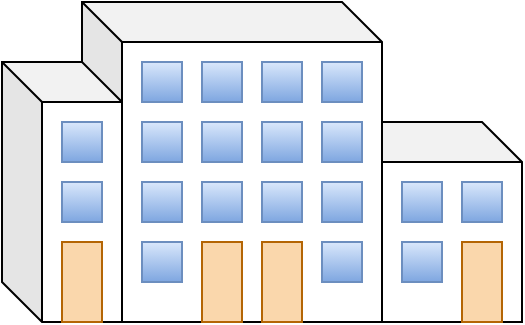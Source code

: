 <mxfile version="21.8.2" type="device">
  <diagram name="Page-1" id="b0SI5Lart0FxwE3Wi9jR">
    <mxGraphModel dx="819" dy="2051" grid="1" gridSize="10" guides="1" tooltips="1" connect="1" arrows="1" fold="1" page="1" pageScale="1" pageWidth="1200" pageHeight="1600" math="0" shadow="0">
      <root>
        <mxCell id="0" />
        <mxCell id="1" parent="0" />
        <mxCell id="C72fU_bbEhZobok3A3r3-19" value="" style="shape=cube;whiteSpace=wrap;html=1;boundedLbl=1;backgroundOutline=1;darkOpacity=0.05;darkOpacity2=0.1;size=20;fillStyle=auto;shadow=0;gradientDirection=north;" vertex="1" parent="1">
          <mxGeometry x="210" y="50" width="90" height="100" as="geometry" />
        </mxCell>
        <mxCell id="C72fU_bbEhZobok3A3r3-24" value="" style="whiteSpace=wrap;html=1;aspect=fixed;fillColor=#dae8fc;strokeColor=#6c8ebf;gradientColor=#7ea6e0;" vertex="1" parent="1">
          <mxGeometry x="240" y="80" width="20" height="20" as="geometry" />
        </mxCell>
        <mxCell id="C72fU_bbEhZobok3A3r3-25" value="" style="whiteSpace=wrap;html=1;aspect=fixed;fillColor=#dae8fc;strokeColor=#6c8ebf;gradientColor=#7ea6e0;" vertex="1" parent="1">
          <mxGeometry x="270" y="80" width="20" height="20" as="geometry" />
        </mxCell>
        <mxCell id="C72fU_bbEhZobok3A3r3-28" value="" style="whiteSpace=wrap;html=1;aspect=fixed;fillColor=#dae8fc;strokeColor=#6c8ebf;gradientColor=#7ea6e0;" vertex="1" parent="1">
          <mxGeometry x="240" y="110" width="20" height="20" as="geometry" />
        </mxCell>
        <mxCell id="C72fU_bbEhZobok3A3r3-30" value="" style="rounded=0;whiteSpace=wrap;html=1;fillColor=#fad7ac;strokeColor=#b46504;" vertex="1" parent="1">
          <mxGeometry x="270" y="110" width="20" height="40" as="geometry" />
        </mxCell>
        <mxCell id="C72fU_bbEhZobok3A3r3-2" value="" style="shape=cube;whiteSpace=wrap;html=1;boundedLbl=1;backgroundOutline=1;darkOpacity=0.05;darkOpacity2=0.1;size=20;fillStyle=auto;shadow=0;gradientDirection=north;" vertex="1" parent="1">
          <mxGeometry x="80" y="-10" width="150" height="160" as="geometry" />
        </mxCell>
        <mxCell id="C72fU_bbEhZobok3A3r3-5" value="" style="whiteSpace=wrap;html=1;aspect=fixed;fillColor=#dae8fc;strokeColor=#6c8ebf;gradientColor=#7ea6e0;" vertex="1" parent="1">
          <mxGeometry x="110" y="50" width="20" height="20" as="geometry" />
        </mxCell>
        <mxCell id="C72fU_bbEhZobok3A3r3-6" value="" style="whiteSpace=wrap;html=1;aspect=fixed;fillColor=#dae8fc;strokeColor=#6c8ebf;gradientColor=#7ea6e0;" vertex="1" parent="1">
          <mxGeometry x="140" y="50" width="20" height="20" as="geometry" />
        </mxCell>
        <mxCell id="C72fU_bbEhZobok3A3r3-7" value="" style="whiteSpace=wrap;html=1;aspect=fixed;fillColor=#dae8fc;strokeColor=#6c8ebf;gradientColor=#7ea6e0;" vertex="1" parent="1">
          <mxGeometry x="200" y="50" width="20" height="20" as="geometry" />
        </mxCell>
        <mxCell id="C72fU_bbEhZobok3A3r3-8" value="" style="whiteSpace=wrap;html=1;aspect=fixed;fillColor=#dae8fc;strokeColor=#6c8ebf;gradientColor=#7ea6e0;" vertex="1" parent="1">
          <mxGeometry x="170" y="50" width="20" height="20" as="geometry" />
        </mxCell>
        <mxCell id="C72fU_bbEhZobok3A3r3-9" value="" style="whiteSpace=wrap;html=1;aspect=fixed;fillColor=#dae8fc;strokeColor=#6c8ebf;gradientColor=#7ea6e0;" vertex="1" parent="1">
          <mxGeometry x="110" y="80" width="20" height="20" as="geometry" />
        </mxCell>
        <mxCell id="C72fU_bbEhZobok3A3r3-10" value="" style="whiteSpace=wrap;html=1;aspect=fixed;fillColor=#dae8fc;strokeColor=#6c8ebf;gradientColor=#7ea6e0;" vertex="1" parent="1">
          <mxGeometry x="140" y="80" width="20" height="20" as="geometry" />
        </mxCell>
        <mxCell id="C72fU_bbEhZobok3A3r3-11" value="" style="whiteSpace=wrap;html=1;aspect=fixed;fillColor=#dae8fc;strokeColor=#6c8ebf;gradientColor=#7ea6e0;" vertex="1" parent="1">
          <mxGeometry x="200" y="80" width="20" height="20" as="geometry" />
        </mxCell>
        <mxCell id="C72fU_bbEhZobok3A3r3-12" value="" style="whiteSpace=wrap;html=1;aspect=fixed;fillColor=#dae8fc;strokeColor=#6c8ebf;gradientColor=#7ea6e0;" vertex="1" parent="1">
          <mxGeometry x="170" y="80" width="20" height="20" as="geometry" />
        </mxCell>
        <mxCell id="C72fU_bbEhZobok3A3r3-13" value="" style="whiteSpace=wrap;html=1;aspect=fixed;fillColor=#dae8fc;strokeColor=#6c8ebf;gradientColor=#7ea6e0;" vertex="1" parent="1">
          <mxGeometry x="110" y="110" width="20" height="20" as="geometry" />
        </mxCell>
        <mxCell id="C72fU_bbEhZobok3A3r3-15" value="" style="whiteSpace=wrap;html=1;aspect=fixed;fillColor=#dae8fc;strokeColor=#6c8ebf;gradientColor=#7ea6e0;" vertex="1" parent="1">
          <mxGeometry x="200" y="110" width="20" height="20" as="geometry" />
        </mxCell>
        <mxCell id="C72fU_bbEhZobok3A3r3-17" value="" style="rounded=0;whiteSpace=wrap;html=1;fillColor=#fad7ac;strokeColor=#b46504;" vertex="1" parent="1">
          <mxGeometry x="140" y="110" width="20" height="40" as="geometry" />
        </mxCell>
        <mxCell id="C72fU_bbEhZobok3A3r3-18" value="" style="rounded=0;whiteSpace=wrap;html=1;fillColor=#fad7ac;strokeColor=#b46504;" vertex="1" parent="1">
          <mxGeometry x="170" y="110" width="20" height="40" as="geometry" />
        </mxCell>
        <mxCell id="C72fU_bbEhZobok3A3r3-38" value="" style="shape=cube;whiteSpace=wrap;html=1;boundedLbl=1;backgroundOutline=1;darkOpacity=0.05;darkOpacity2=0.1;size=20;fillStyle=auto;shadow=0;gradientDirection=north;" vertex="1" parent="1">
          <mxGeometry x="40" y="20" width="60" height="130" as="geometry" />
        </mxCell>
        <mxCell id="C72fU_bbEhZobok3A3r3-40" value="" style="whiteSpace=wrap;html=1;aspect=fixed;fillColor=#dae8fc;strokeColor=#6c8ebf;gradientColor=#7ea6e0;" vertex="1" parent="1">
          <mxGeometry x="70" y="80" width="20" height="20" as="geometry" />
        </mxCell>
        <mxCell id="C72fU_bbEhZobok3A3r3-42" value="" style="rounded=0;whiteSpace=wrap;html=1;fillColor=#fad7ac;strokeColor=#b46504;" vertex="1" parent="1">
          <mxGeometry x="70" y="110" width="20" height="40" as="geometry" />
        </mxCell>
        <mxCell id="C72fU_bbEhZobok3A3r3-43" value="" style="whiteSpace=wrap;html=1;aspect=fixed;fillColor=#dae8fc;strokeColor=#6c8ebf;gradientColor=#7ea6e0;" vertex="1" parent="1">
          <mxGeometry x="110" y="20" width="20" height="20" as="geometry" />
        </mxCell>
        <mxCell id="C72fU_bbEhZobok3A3r3-44" value="" style="whiteSpace=wrap;html=1;aspect=fixed;fillColor=#dae8fc;strokeColor=#6c8ebf;gradientColor=#7ea6e0;" vertex="1" parent="1">
          <mxGeometry x="140" y="20" width="20" height="20" as="geometry" />
        </mxCell>
        <mxCell id="C72fU_bbEhZobok3A3r3-45" value="" style="whiteSpace=wrap;html=1;aspect=fixed;fillColor=#dae8fc;strokeColor=#6c8ebf;gradientColor=#7ea6e0;" vertex="1" parent="1">
          <mxGeometry x="200" y="20" width="20" height="20" as="geometry" />
        </mxCell>
        <mxCell id="C72fU_bbEhZobok3A3r3-46" value="" style="whiteSpace=wrap;html=1;aspect=fixed;fillColor=#dae8fc;strokeColor=#6c8ebf;gradientColor=#7ea6e0;" vertex="1" parent="1">
          <mxGeometry x="170" y="20" width="20" height="20" as="geometry" />
        </mxCell>
        <mxCell id="C72fU_bbEhZobok3A3r3-47" value="" style="whiteSpace=wrap;html=1;aspect=fixed;fillColor=#dae8fc;strokeColor=#6c8ebf;gradientColor=#7ea6e0;" vertex="1" parent="1">
          <mxGeometry x="70" y="50" width="20" height="20" as="geometry" />
        </mxCell>
      </root>
    </mxGraphModel>
  </diagram>
</mxfile>
